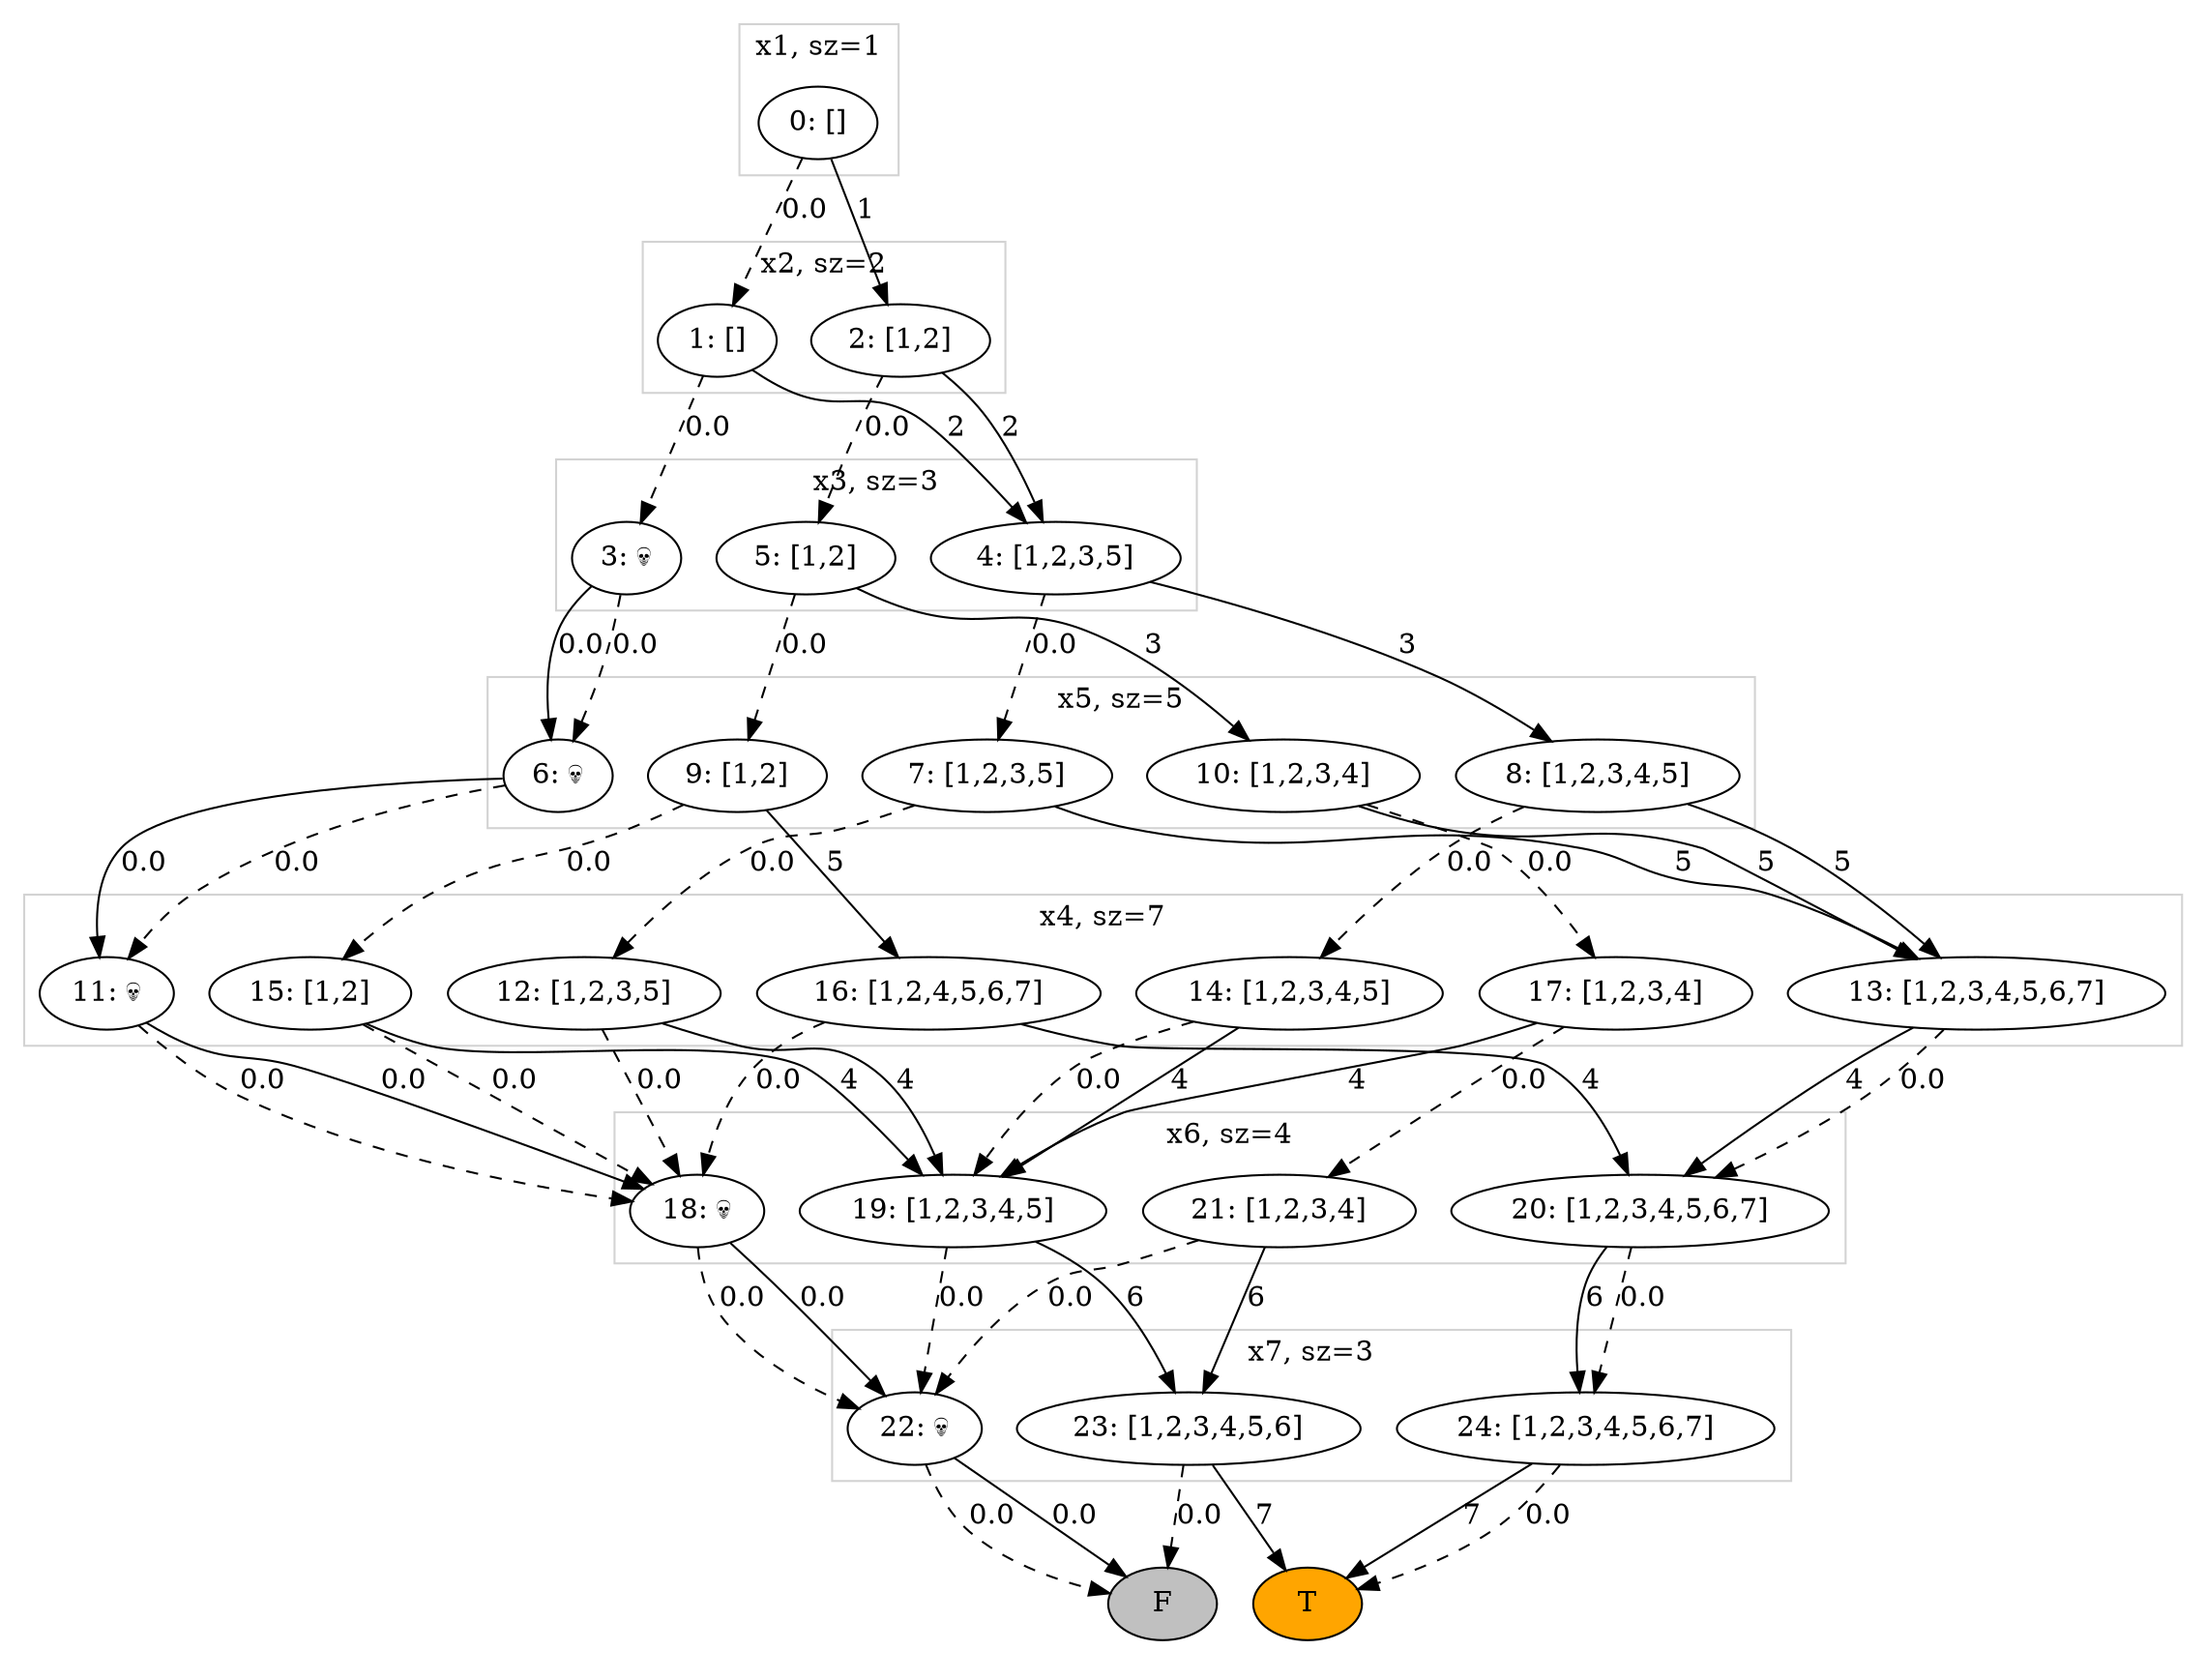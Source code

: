 digraph {
	subgraph cluster_0 {
		0 [label="0: []"]
		color=lightgrey label="x1, sz=1"
	}
	subgraph cluster_1 {
		1 [label="1: []"]
		2 [label="2: [1,2]"]
		color=lightgrey label="x2, sz=2"
	}
	subgraph cluster_2 {
		5 [label="5: [1,2]"]
		3 [label="3: 💀"]
		4 [label="4: [1,2,3,5]"]
		color=lightgrey label="x3, sz=3"
	}
	subgraph cluster_3 {
		8 [label="8: [1,2,3,4,5]"]
		7 [label="7: [1,2,3,5]"]
		10 [label="10: [1,2,3,4]"]
		6 [label="6: 💀"]
		9 [label="9: [1,2]"]
		color=lightgrey label="x5, sz=5"
	}
	subgraph cluster_4 {
		14 [label="14: [1,2,3,4,5]"]
		11 [label="11: 💀"]
		17 [label="17: [1,2,3,4]"]
		16 [label="16: [1,2,4,5,6,7]"]
		12 [label="12: [1,2,3,5]"]
		15 [label="15: [1,2]"]
		13 [label="13: [1,2,3,4,5,6,7]"]
		color=lightgrey label="x4, sz=7"
	}
	subgraph cluster_5 {
		18 [label="18: 💀"]
		21 [label="21: [1,2,3,4]"]
		19 [label="19: [1,2,3,4,5]"]
		20 [label="20: [1,2,3,4,5,6,7]"]
		color=lightgrey label="x6, sz=4"
	}
	subgraph cluster_6 {
		22 [label="22: 💀"]
		23 [label="23: [1,2,3,4,5,6]"]
		24 [label="24: [1,2,3,4,5,6,7]"]
		color=lightgrey label="x7, sz=3"
	}
	subgraph cluster_7 {
		-1 [label=T fillcolor=orange style=filled]
		-2 [label=F fillcolor=gray style=filled]
		color=white
	}
	0 -> 2 [label=1]
	0 -> 1 [label=0.0 style=dashed]
	1 -> 4 [label=2]
	1 -> 3 [label=0.0 style=dashed]
	2 -> 4 [label=2]
	2 -> 5 [label=0.0 style=dashed]
	5 -> 10 [label=3]
	5 -> 9 [label=0.0 style=dashed]
	3 -> 6 [label=0.0]
	3 -> 6 [label=0.0 style=dashed]
	4 -> 8 [label=3]
	4 -> 7 [label=0.0 style=dashed]
	8 -> 13 [label=5]
	8 -> 14 [label=0.0 style=dashed]
	7 -> 13 [label=5]
	7 -> 12 [label=0.0 style=dashed]
	10 -> 13 [label=5]
	10 -> 17 [label=0.0 style=dashed]
	6 -> 11 [label=0.0]
	6 -> 11 [label=0.0 style=dashed]
	9 -> 16 [label=5]
	9 -> 15 [label=0.0 style=dashed]
	14 -> 19 [label=4]
	14 -> 19 [label=0.0 style=dashed]
	11 -> 18 [label=0.0]
	11 -> 18 [label=0.0 style=dashed]
	17 -> 19 [label=4]
	17 -> 21 [label=0.0 style=dashed]
	16 -> 20 [label=4]
	16 -> 18 [label=0.0 style=dashed]
	12 -> 19 [label=4]
	12 -> 18 [label=0.0 style=dashed]
	15 -> 19 [label=4]
	15 -> 18 [label=0.0 style=dashed]
	13 -> 20 [label=4]
	13 -> 20 [label=0.0 style=dashed]
	18 -> 22 [label=0.0]
	18 -> 22 [label=0.0 style=dashed]
	21 -> 23 [label=6]
	21 -> 22 [label=0.0 style=dashed]
	19 -> 23 [label=6]
	19 -> 22 [label=0.0 style=dashed]
	20 -> 24 [label=6]
	20 -> 24 [label=0.0 style=dashed]
	22 -> -2 [label=0.0]
	22 -> -2 [label=0.0 style=dashed]
	23 -> -1 [label=7]
	23 -> -2 [label=0.0 style=dashed]
	24 -> -1 [label=7]
	24 -> -1 [label=0.0 style=dashed]
}
